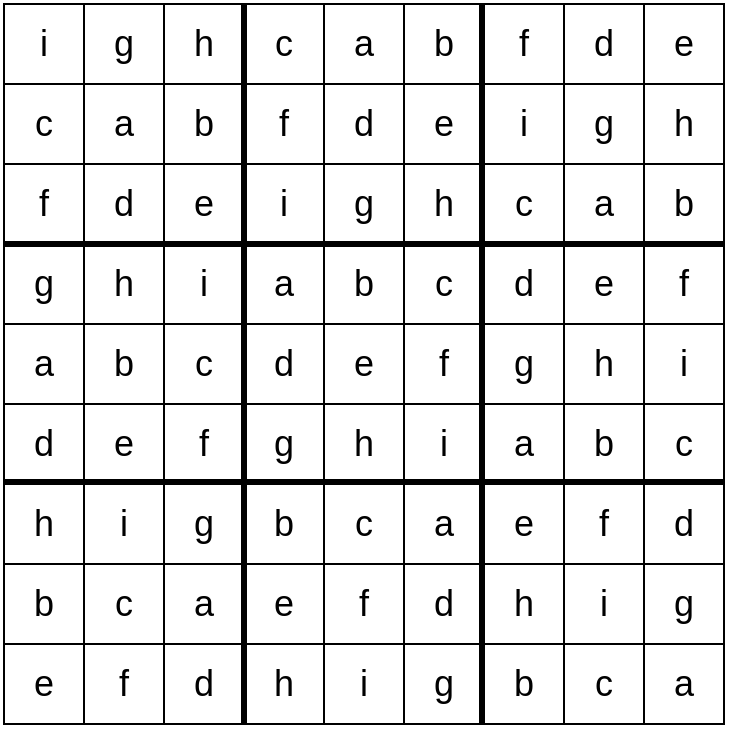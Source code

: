 <mxfile>
    <diagram id="HX4zkVU71nNc8GLWyfUg" name="第 1 页">
        <mxGraphModel dx="446" dy="563" grid="1" gridSize="10" guides="1" tooltips="1" connect="1" arrows="1" fold="1" page="1" pageScale="1" pageWidth="827" pageHeight="1169" math="0" shadow="0">
            <root>
                <mxCell id="0"/>
                <mxCell id="1" parent="0"/>
                <mxCell id="2" value="i" style="rounded=0;whiteSpace=wrap;html=1;fontSize=18;" parent="1" vertex="1">
                    <mxGeometry x="234" y="150" width="40" height="40" as="geometry"/>
                </mxCell>
                <mxCell id="11" value="g" style="rounded=0;whiteSpace=wrap;html=1;fontSize=18;" parent="1" vertex="1">
                    <mxGeometry x="274" y="150" width="40" height="40" as="geometry"/>
                </mxCell>
                <mxCell id="12" value="e" style="rounded=0;whiteSpace=wrap;html=1;fontSize=18;" parent="1" vertex="1">
                    <mxGeometry x="554" y="150" width="40" height="40" as="geometry"/>
                </mxCell>
                <mxCell id="13" value="d" style="rounded=0;whiteSpace=wrap;html=1;fontSize=18;" parent="1" vertex="1">
                    <mxGeometry x="514" y="150" width="40" height="40" as="geometry"/>
                </mxCell>
                <mxCell id="14" value="f" style="rounded=0;whiteSpace=wrap;html=1;fontSize=18;" parent="1" vertex="1">
                    <mxGeometry x="474" y="150" width="40" height="40" as="geometry"/>
                </mxCell>
                <mxCell id="15" value="h" style="rounded=0;whiteSpace=wrap;html=1;fontSize=18;" parent="1" vertex="1">
                    <mxGeometry x="314" y="150" width="40" height="40" as="geometry"/>
                </mxCell>
                <mxCell id="16" value="c" style="rounded=0;whiteSpace=wrap;html=1;fontSize=18;" parent="1" vertex="1">
                    <mxGeometry x="354" y="150" width="40" height="40" as="geometry"/>
                </mxCell>
                <mxCell id="17" value="a" style="rounded=0;whiteSpace=wrap;html=1;fontSize=18;" parent="1" vertex="1">
                    <mxGeometry x="394" y="150" width="40" height="40" as="geometry"/>
                </mxCell>
                <mxCell id="18" value="b" style="rounded=0;whiteSpace=wrap;html=1;fontSize=18;" parent="1" vertex="1">
                    <mxGeometry x="434" y="150" width="40" height="40" as="geometry"/>
                </mxCell>
                <mxCell id="22" value="c" style="rounded=0;whiteSpace=wrap;html=1;fontSize=18;" parent="1" vertex="1">
                    <mxGeometry x="234" y="190" width="40" height="40" as="geometry"/>
                </mxCell>
                <mxCell id="23" value="a" style="rounded=0;whiteSpace=wrap;html=1;fontSize=18;" parent="1" vertex="1">
                    <mxGeometry x="274" y="190" width="40" height="40" as="geometry"/>
                </mxCell>
                <mxCell id="24" value="h" style="rounded=0;whiteSpace=wrap;html=1;fontSize=18;" parent="1" vertex="1">
                    <mxGeometry x="554" y="190" width="40" height="40" as="geometry"/>
                </mxCell>
                <mxCell id="25" value="g" style="rounded=0;whiteSpace=wrap;html=1;fontSize=18;" parent="1" vertex="1">
                    <mxGeometry x="514" y="190" width="40" height="40" as="geometry"/>
                </mxCell>
                <mxCell id="26" value="i" style="rounded=0;whiteSpace=wrap;html=1;fontSize=18;" parent="1" vertex="1">
                    <mxGeometry x="474" y="190" width="40" height="40" as="geometry"/>
                </mxCell>
                <mxCell id="27" value="b" style="rounded=0;whiteSpace=wrap;html=1;fontSize=18;" parent="1" vertex="1">
                    <mxGeometry x="314" y="190" width="40" height="40" as="geometry"/>
                </mxCell>
                <mxCell id="28" value="f" style="rounded=0;whiteSpace=wrap;html=1;fontSize=18;" parent="1" vertex="1">
                    <mxGeometry x="354" y="190" width="40" height="40" as="geometry"/>
                </mxCell>
                <mxCell id="29" value="d" style="rounded=0;whiteSpace=wrap;html=1;fontSize=18;" parent="1" vertex="1">
                    <mxGeometry x="394" y="190" width="40" height="40" as="geometry"/>
                </mxCell>
                <mxCell id="30" value="e" style="rounded=0;whiteSpace=wrap;html=1;fontSize=18;" parent="1" vertex="1">
                    <mxGeometry x="434" y="190" width="40" height="40" as="geometry"/>
                </mxCell>
                <mxCell id="31" value="f" style="rounded=0;whiteSpace=wrap;html=1;fontSize=18;" parent="1" vertex="1">
                    <mxGeometry x="234" y="230" width="40" height="40" as="geometry"/>
                </mxCell>
                <mxCell id="32" value="d" style="rounded=0;whiteSpace=wrap;html=1;fontSize=18;" parent="1" vertex="1">
                    <mxGeometry x="274" y="230" width="40" height="40" as="geometry"/>
                </mxCell>
                <mxCell id="33" value="b" style="rounded=0;whiteSpace=wrap;html=1;fontSize=18;" parent="1" vertex="1">
                    <mxGeometry x="554" y="230" width="40" height="40" as="geometry"/>
                </mxCell>
                <mxCell id="34" value="a" style="rounded=0;whiteSpace=wrap;html=1;fontSize=18;" parent="1" vertex="1">
                    <mxGeometry x="514" y="230" width="40" height="40" as="geometry"/>
                </mxCell>
                <mxCell id="35" value="c" style="rounded=0;whiteSpace=wrap;html=1;fontSize=18;" parent="1" vertex="1">
                    <mxGeometry x="474" y="230" width="40" height="40" as="geometry"/>
                </mxCell>
                <mxCell id="36" value="e" style="rounded=0;whiteSpace=wrap;html=1;fontSize=18;" parent="1" vertex="1">
                    <mxGeometry x="314" y="230" width="40" height="40" as="geometry"/>
                </mxCell>
                <mxCell id="37" value="i" style="rounded=0;whiteSpace=wrap;html=1;fontSize=18;" parent="1" vertex="1">
                    <mxGeometry x="354" y="230" width="40" height="40" as="geometry"/>
                </mxCell>
                <mxCell id="38" value="g" style="rounded=0;whiteSpace=wrap;html=1;fontSize=18;" parent="1" vertex="1">
                    <mxGeometry x="394" y="230" width="40" height="40" as="geometry"/>
                </mxCell>
                <mxCell id="39" value="h" style="rounded=0;whiteSpace=wrap;html=1;fontSize=18;" parent="1" vertex="1">
                    <mxGeometry x="434" y="230" width="40" height="40" as="geometry"/>
                </mxCell>
                <mxCell id="49" value="g" style="rounded=0;whiteSpace=wrap;html=1;fontSize=18;" parent="1" vertex="1">
                    <mxGeometry x="234" y="270" width="40" height="40" as="geometry"/>
                </mxCell>
                <mxCell id="50" value="h" style="rounded=0;whiteSpace=wrap;html=1;fontSize=18;" parent="1" vertex="1">
                    <mxGeometry x="274" y="270" width="40" height="40" as="geometry"/>
                </mxCell>
                <mxCell id="51" value="f" style="rounded=0;whiteSpace=wrap;html=1;fontSize=18;" parent="1" vertex="1">
                    <mxGeometry x="554" y="270" width="40" height="40" as="geometry"/>
                </mxCell>
                <mxCell id="52" value="e" style="rounded=0;whiteSpace=wrap;html=1;fontSize=18;" parent="1" vertex="1">
                    <mxGeometry x="514" y="270" width="40" height="40" as="geometry"/>
                </mxCell>
                <mxCell id="53" value="d" style="rounded=0;whiteSpace=wrap;html=1;fontSize=18;" parent="1" vertex="1">
                    <mxGeometry x="474" y="270" width="40" height="40" as="geometry"/>
                </mxCell>
                <mxCell id="54" value="i" style="rounded=0;whiteSpace=wrap;html=1;fontSize=18;" parent="1" vertex="1">
                    <mxGeometry x="314" y="270" width="40" height="40" as="geometry"/>
                </mxCell>
                <mxCell id="55" value="&lt;font style=&quot;font-size: 18px;&quot;&gt;a&lt;/font&gt;" style="rounded=0;whiteSpace=wrap;html=1;fontSize=18;" parent="1" vertex="1">
                    <mxGeometry x="354" y="270" width="40" height="40" as="geometry"/>
                </mxCell>
                <mxCell id="56" value="b" style="rounded=0;whiteSpace=wrap;html=1;fontSize=18;" parent="1" vertex="1">
                    <mxGeometry x="394" y="270" width="40" height="40" as="geometry"/>
                </mxCell>
                <mxCell id="57" value="c" style="rounded=0;whiteSpace=wrap;html=1;fontSize=18;" parent="1" vertex="1">
                    <mxGeometry x="434" y="270" width="40" height="40" as="geometry"/>
                </mxCell>
                <mxCell id="58" value="a" style="rounded=0;whiteSpace=wrap;html=1;fontSize=18;" parent="1" vertex="1">
                    <mxGeometry x="234" y="310" width="40" height="40" as="geometry"/>
                </mxCell>
                <mxCell id="59" value="b" style="rounded=0;whiteSpace=wrap;html=1;fontSize=18;" parent="1" vertex="1">
                    <mxGeometry x="274" y="310" width="40" height="40" as="geometry"/>
                </mxCell>
                <mxCell id="60" value="i" style="rounded=0;whiteSpace=wrap;html=1;fontSize=18;" parent="1" vertex="1">
                    <mxGeometry x="554" y="310" width="40" height="40" as="geometry"/>
                </mxCell>
                <mxCell id="61" value="h" style="rounded=0;whiteSpace=wrap;html=1;fontSize=18;" parent="1" vertex="1">
                    <mxGeometry x="514" y="310" width="40" height="40" as="geometry"/>
                </mxCell>
                <mxCell id="62" value="g" style="rounded=0;whiteSpace=wrap;html=1;fontSize=18;" parent="1" vertex="1">
                    <mxGeometry x="474" y="310" width="40" height="40" as="geometry"/>
                </mxCell>
                <mxCell id="63" value="c" style="rounded=0;whiteSpace=wrap;html=1;fontSize=18;" parent="1" vertex="1">
                    <mxGeometry x="314" y="310" width="40" height="40" as="geometry"/>
                </mxCell>
                <mxCell id="64" value="d" style="rounded=0;whiteSpace=wrap;html=1;fontSize=18;" parent="1" vertex="1">
                    <mxGeometry x="354" y="310" width="40" height="40" as="geometry"/>
                </mxCell>
                <mxCell id="65" value="e" style="rounded=0;whiteSpace=wrap;html=1;fontSize=18;" parent="1" vertex="1">
                    <mxGeometry x="394" y="310" width="40" height="40" as="geometry"/>
                </mxCell>
                <mxCell id="66" value="f" style="rounded=0;whiteSpace=wrap;html=1;fontSize=18;" parent="1" vertex="1">
                    <mxGeometry x="434" y="310" width="40" height="40" as="geometry"/>
                </mxCell>
                <mxCell id="67" value="d" style="rounded=0;whiteSpace=wrap;html=1;fontSize=18;" parent="1" vertex="1">
                    <mxGeometry x="234" y="350" width="40" height="40" as="geometry"/>
                </mxCell>
                <mxCell id="68" value="e" style="rounded=0;whiteSpace=wrap;html=1;fontSize=18;" parent="1" vertex="1">
                    <mxGeometry x="274" y="350" width="40" height="40" as="geometry"/>
                </mxCell>
                <mxCell id="69" value="c" style="rounded=0;whiteSpace=wrap;html=1;fontSize=18;" parent="1" vertex="1">
                    <mxGeometry x="554" y="350" width="40" height="40" as="geometry"/>
                </mxCell>
                <mxCell id="70" value="b" style="rounded=0;whiteSpace=wrap;html=1;fontSize=18;" parent="1" vertex="1">
                    <mxGeometry x="514" y="350" width="40" height="40" as="geometry"/>
                </mxCell>
                <mxCell id="71" value="a" style="rounded=0;whiteSpace=wrap;html=1;fontSize=18;" parent="1" vertex="1">
                    <mxGeometry x="474" y="350" width="40" height="40" as="geometry"/>
                </mxCell>
                <mxCell id="72" value="f" style="rounded=0;whiteSpace=wrap;html=1;fontSize=18;" parent="1" vertex="1">
                    <mxGeometry x="314" y="350" width="40" height="40" as="geometry"/>
                </mxCell>
                <mxCell id="73" value="g" style="rounded=0;whiteSpace=wrap;html=1;fontSize=18;" parent="1" vertex="1">
                    <mxGeometry x="354" y="350" width="40" height="40" as="geometry"/>
                </mxCell>
                <mxCell id="74" value="h" style="rounded=0;whiteSpace=wrap;html=1;fontSize=18;" parent="1" vertex="1">
                    <mxGeometry x="394" y="350" width="40" height="40" as="geometry"/>
                </mxCell>
                <mxCell id="75" value="i" style="rounded=0;whiteSpace=wrap;html=1;fontSize=18;" parent="1" vertex="1">
                    <mxGeometry x="434" y="350" width="40" height="40" as="geometry"/>
                </mxCell>
                <mxCell id="76" value="h" style="rounded=0;whiteSpace=wrap;html=1;fontSize=18;" parent="1" vertex="1">
                    <mxGeometry x="234" y="390" width="40" height="40" as="geometry"/>
                </mxCell>
                <mxCell id="77" value="i" style="rounded=0;whiteSpace=wrap;html=1;fontSize=18;" parent="1" vertex="1">
                    <mxGeometry x="274" y="390" width="40" height="40" as="geometry"/>
                </mxCell>
                <mxCell id="78" value="d" style="rounded=0;whiteSpace=wrap;html=1;fontSize=18;" parent="1" vertex="1">
                    <mxGeometry x="554" y="390" width="40" height="40" as="geometry"/>
                </mxCell>
                <mxCell id="79" value="f" style="rounded=0;whiteSpace=wrap;html=1;fontSize=18;" parent="1" vertex="1">
                    <mxGeometry x="514" y="390" width="40" height="40" as="geometry"/>
                </mxCell>
                <mxCell id="80" value="e" style="rounded=0;whiteSpace=wrap;html=1;fontSize=18;" parent="1" vertex="1">
                    <mxGeometry x="474" y="390" width="40" height="40" as="geometry"/>
                </mxCell>
                <mxCell id="81" value="g" style="rounded=0;whiteSpace=wrap;html=1;fontSize=18;" parent="1" vertex="1">
                    <mxGeometry x="314" y="390" width="40" height="40" as="geometry"/>
                </mxCell>
                <mxCell id="82" value="b" style="rounded=0;whiteSpace=wrap;html=1;fontSize=18;" parent="1" vertex="1">
                    <mxGeometry x="354" y="390" width="40" height="40" as="geometry"/>
                </mxCell>
                <mxCell id="83" value="c" style="rounded=0;whiteSpace=wrap;html=1;fontSize=18;" parent="1" vertex="1">
                    <mxGeometry x="394" y="390" width="40" height="40" as="geometry"/>
                </mxCell>
                <mxCell id="84" value="a" style="rounded=0;whiteSpace=wrap;html=1;fontSize=18;" parent="1" vertex="1">
                    <mxGeometry x="434" y="390" width="40" height="40" as="geometry"/>
                </mxCell>
                <mxCell id="85" value="b" style="rounded=0;whiteSpace=wrap;html=1;fontSize=18;" parent="1" vertex="1">
                    <mxGeometry x="234" y="430" width="40" height="40" as="geometry"/>
                </mxCell>
                <mxCell id="86" value="c" style="rounded=0;whiteSpace=wrap;html=1;fontSize=18;" parent="1" vertex="1">
                    <mxGeometry x="274" y="430" width="40" height="40" as="geometry"/>
                </mxCell>
                <mxCell id="87" value="g" style="rounded=0;whiteSpace=wrap;html=1;fontSize=18;" parent="1" vertex="1">
                    <mxGeometry x="554" y="430" width="40" height="40" as="geometry"/>
                </mxCell>
                <mxCell id="88" value="i" style="rounded=0;whiteSpace=wrap;html=1;fontSize=18;" parent="1" vertex="1">
                    <mxGeometry x="514" y="430" width="40" height="40" as="geometry"/>
                </mxCell>
                <mxCell id="89" value="h" style="rounded=0;whiteSpace=wrap;html=1;fontSize=18;" parent="1" vertex="1">
                    <mxGeometry x="474" y="430" width="40" height="40" as="geometry"/>
                </mxCell>
                <mxCell id="90" value="a" style="rounded=0;whiteSpace=wrap;html=1;fontSize=18;" parent="1" vertex="1">
                    <mxGeometry x="314" y="430" width="40" height="40" as="geometry"/>
                </mxCell>
                <mxCell id="91" value="e" style="rounded=0;whiteSpace=wrap;html=1;fontSize=18;" parent="1" vertex="1">
                    <mxGeometry x="354" y="430" width="40" height="40" as="geometry"/>
                </mxCell>
                <mxCell id="92" value="f" style="rounded=0;whiteSpace=wrap;html=1;fontSize=18;" parent="1" vertex="1">
                    <mxGeometry x="394" y="430" width="40" height="40" as="geometry"/>
                </mxCell>
                <mxCell id="93" value="d" style="rounded=0;whiteSpace=wrap;html=1;fontSize=18;" parent="1" vertex="1">
                    <mxGeometry x="434" y="430" width="40" height="40" as="geometry"/>
                </mxCell>
                <mxCell id="94" value="e" style="rounded=0;whiteSpace=wrap;html=1;fontSize=18;" parent="1" vertex="1">
                    <mxGeometry x="234" y="470" width="40" height="40" as="geometry"/>
                </mxCell>
                <mxCell id="95" value="f" style="rounded=0;whiteSpace=wrap;html=1;fontSize=18;" parent="1" vertex="1">
                    <mxGeometry x="274" y="470" width="40" height="40" as="geometry"/>
                </mxCell>
                <mxCell id="96" value="a" style="rounded=0;whiteSpace=wrap;html=1;fontSize=18;" parent="1" vertex="1">
                    <mxGeometry x="554" y="470" width="40" height="40" as="geometry"/>
                </mxCell>
                <mxCell id="97" value="c" style="rounded=0;whiteSpace=wrap;html=1;fontSize=18;" parent="1" vertex="1">
                    <mxGeometry x="514" y="470" width="40" height="40" as="geometry"/>
                </mxCell>
                <mxCell id="98" value="b" style="rounded=0;whiteSpace=wrap;html=1;fontSize=18;" parent="1" vertex="1">
                    <mxGeometry x="474" y="470" width="40" height="40" as="geometry"/>
                </mxCell>
                <mxCell id="99" value="d" style="rounded=0;whiteSpace=wrap;html=1;fontSize=18;" parent="1" vertex="1">
                    <mxGeometry x="314" y="470" width="40" height="40" as="geometry"/>
                </mxCell>
                <mxCell id="100" value="h" style="rounded=0;whiteSpace=wrap;html=1;fontSize=18;" parent="1" vertex="1">
                    <mxGeometry x="354" y="470" width="40" height="40" as="geometry"/>
                </mxCell>
                <mxCell id="101" value="i" style="rounded=0;whiteSpace=wrap;html=1;fontSize=18;" parent="1" vertex="1">
                    <mxGeometry x="394" y="470" width="40" height="40" as="geometry"/>
                </mxCell>
                <mxCell id="102" value="g" style="rounded=0;whiteSpace=wrap;html=1;fontSize=18;" parent="1" vertex="1">
                    <mxGeometry x="434" y="470" width="40" height="40" as="geometry"/>
                </mxCell>
                <mxCell id="103" value="" style="endArrow=none;html=1;fontSize=18;exitX=0;exitY=1;exitDx=0;exitDy=0;entryX=1;entryY=0;entryDx=0;entryDy=0;strokeWidth=3;" parent="1" source="100" target="15" edge="1">
                    <mxGeometry width="50" height="50" relative="1" as="geometry">
                        <mxPoint x="380" y="410" as="sourcePoint"/>
                        <mxPoint x="430" y="360" as="targetPoint"/>
                    </mxGeometry>
                </mxCell>
                <mxCell id="104" value="" style="endArrow=none;html=1;fontSize=18;exitX=0;exitY=1;exitDx=0;exitDy=0;entryX=1;entryY=0;entryDx=0;entryDy=0;strokeWidth=3;" parent="1" edge="1">
                    <mxGeometry width="50" height="50" relative="1" as="geometry">
                        <mxPoint x="473" y="510" as="sourcePoint"/>
                        <mxPoint x="473" y="150" as="targetPoint"/>
                    </mxGeometry>
                </mxCell>
                <mxCell id="105" value="" style="endArrow=none;html=1;fontSize=18;exitX=1;exitY=0;exitDx=0;exitDy=0;entryX=0;entryY=1;entryDx=0;entryDy=0;strokeWidth=3;" parent="1" source="51" target="31" edge="1">
                    <mxGeometry width="50" height="50" relative="1" as="geometry">
                        <mxPoint x="374" y="530" as="sourcePoint"/>
                        <mxPoint x="374" y="170" as="targetPoint"/>
                    </mxGeometry>
                </mxCell>
                <mxCell id="106" value="" style="endArrow=none;html=1;fontSize=18;exitX=1;exitY=0;exitDx=0;exitDy=0;entryX=0;entryY=1;entryDx=0;entryDy=0;strokeWidth=3;" parent="1" edge="1">
                    <mxGeometry width="50" height="50" relative="1" as="geometry">
                        <mxPoint x="594" y="389" as="sourcePoint"/>
                        <mxPoint x="234" y="389" as="targetPoint"/>
                    </mxGeometry>
                </mxCell>
            </root>
        </mxGraphModel>
    </diagram>
</mxfile>